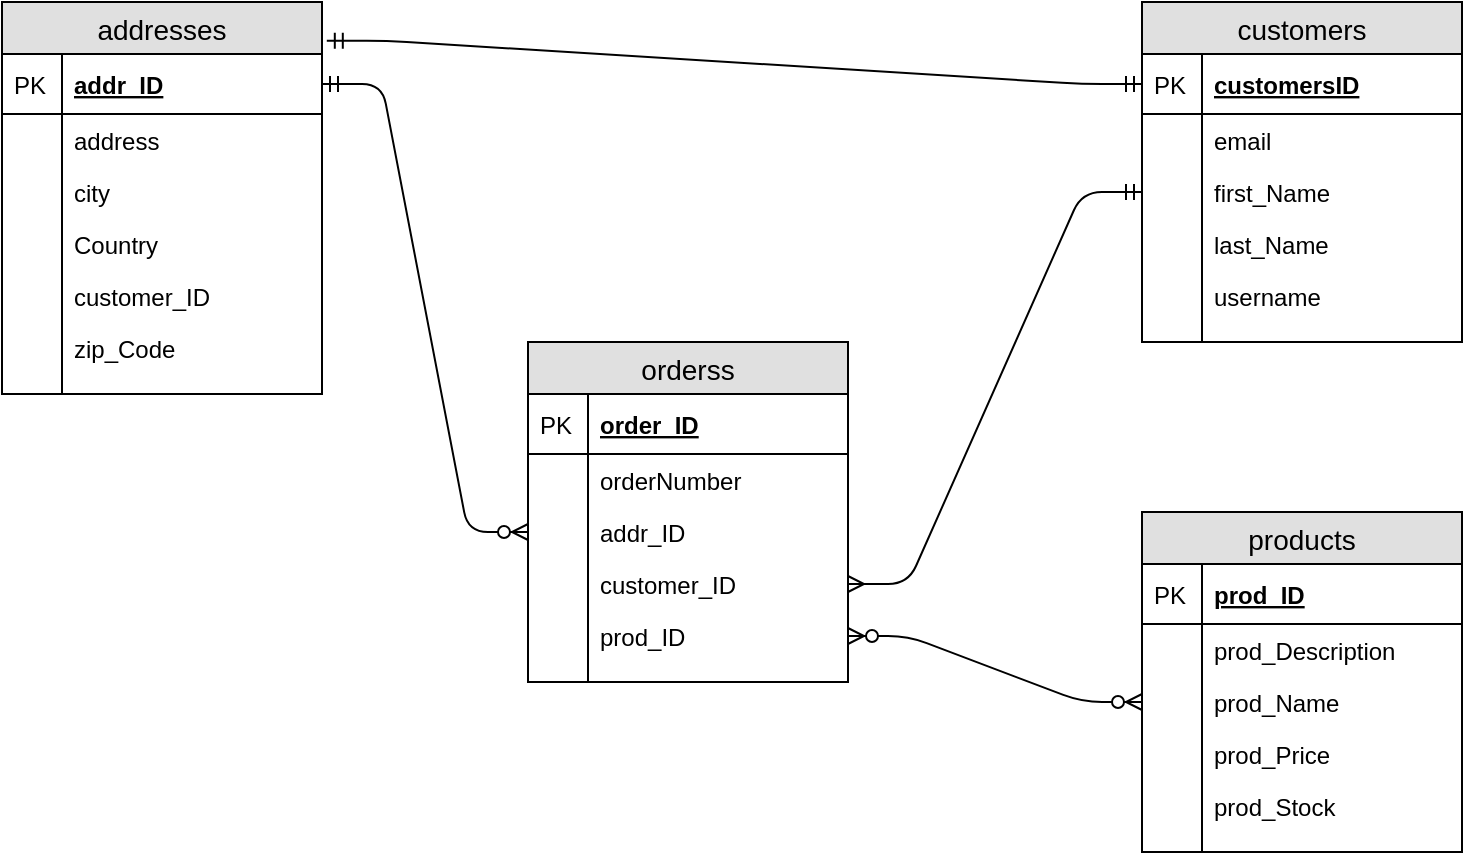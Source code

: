 <mxfile version="12.3.1" type="device" pages="1"><diagram id="hyCUuyrQmhRuLyM74pef" name="Page-1"><mxGraphModel dx="1038" dy="588" grid="1" gridSize="10" guides="1" tooltips="1" connect="1" arrows="1" fold="1" page="1" pageScale="1" pageWidth="827" pageHeight="1169" math="0" shadow="0"><root><mxCell id="0"/><mxCell id="1" parent="0"/><mxCell id="1NRoM4qR4HtFPTvlrSGd-1" value="customers" style="swimlane;fontStyle=0;childLayout=stackLayout;horizontal=1;startSize=26;fillColor=#e0e0e0;horizontalStack=0;resizeParent=1;resizeParentMax=0;resizeLast=0;collapsible=1;marginBottom=0;swimlaneFillColor=#ffffff;align=center;fontSize=14;" vertex="1" parent="1"><mxGeometry x="640" y="10" width="160" height="170" as="geometry"/></mxCell><mxCell id="1NRoM4qR4HtFPTvlrSGd-2" value="customersID" style="shape=partialRectangle;top=0;left=0;right=0;bottom=1;align=left;verticalAlign=middle;fillColor=none;spacingLeft=34;spacingRight=4;overflow=hidden;rotatable=0;points=[[0,0.5],[1,0.5]];portConstraint=eastwest;dropTarget=0;fontStyle=5;fontSize=12;" vertex="1" parent="1NRoM4qR4HtFPTvlrSGd-1"><mxGeometry y="26" width="160" height="30" as="geometry"/></mxCell><mxCell id="1NRoM4qR4HtFPTvlrSGd-3" value="PK" style="shape=partialRectangle;top=0;left=0;bottom=0;fillColor=none;align=left;verticalAlign=middle;spacingLeft=4;spacingRight=4;overflow=hidden;rotatable=0;points=[];portConstraint=eastwest;part=1;fontSize=12;" vertex="1" connectable="0" parent="1NRoM4qR4HtFPTvlrSGd-2"><mxGeometry width="30" height="30" as="geometry"/></mxCell><mxCell id="1NRoM4qR4HtFPTvlrSGd-4" value="email" style="shape=partialRectangle;top=0;left=0;right=0;bottom=0;align=left;verticalAlign=top;fillColor=none;spacingLeft=34;spacingRight=4;overflow=hidden;rotatable=0;points=[[0,0.5],[1,0.5]];portConstraint=eastwest;dropTarget=0;fontSize=12;" vertex="1" parent="1NRoM4qR4HtFPTvlrSGd-1"><mxGeometry y="56" width="160" height="26" as="geometry"/></mxCell><mxCell id="1NRoM4qR4HtFPTvlrSGd-5" value="" style="shape=partialRectangle;top=0;left=0;bottom=0;fillColor=none;align=left;verticalAlign=top;spacingLeft=4;spacingRight=4;overflow=hidden;rotatable=0;points=[];portConstraint=eastwest;part=1;fontSize=12;" vertex="1" connectable="0" parent="1NRoM4qR4HtFPTvlrSGd-4"><mxGeometry width="30" height="26" as="geometry"/></mxCell><mxCell id="1NRoM4qR4HtFPTvlrSGd-6" value="first_Name" style="shape=partialRectangle;top=0;left=0;right=0;bottom=0;align=left;verticalAlign=top;fillColor=none;spacingLeft=34;spacingRight=4;overflow=hidden;rotatable=0;points=[[0,0.5],[1,0.5]];portConstraint=eastwest;dropTarget=0;fontSize=12;" vertex="1" parent="1NRoM4qR4HtFPTvlrSGd-1"><mxGeometry y="82" width="160" height="26" as="geometry"/></mxCell><mxCell id="1NRoM4qR4HtFPTvlrSGd-7" value="" style="shape=partialRectangle;top=0;left=0;bottom=0;fillColor=none;align=left;verticalAlign=top;spacingLeft=4;spacingRight=4;overflow=hidden;rotatable=0;points=[];portConstraint=eastwest;part=1;fontSize=12;" vertex="1" connectable="0" parent="1NRoM4qR4HtFPTvlrSGd-6"><mxGeometry width="30" height="26" as="geometry"/></mxCell><mxCell id="1NRoM4qR4HtFPTvlrSGd-8" value="last_Name" style="shape=partialRectangle;top=0;left=0;right=0;bottom=0;align=left;verticalAlign=top;fillColor=none;spacingLeft=34;spacingRight=4;overflow=hidden;rotatable=0;points=[[0,0.5],[1,0.5]];portConstraint=eastwest;dropTarget=0;fontSize=12;" vertex="1" parent="1NRoM4qR4HtFPTvlrSGd-1"><mxGeometry y="108" width="160" height="26" as="geometry"/></mxCell><mxCell id="1NRoM4qR4HtFPTvlrSGd-9" value="" style="shape=partialRectangle;top=0;left=0;bottom=0;fillColor=none;align=left;verticalAlign=top;spacingLeft=4;spacingRight=4;overflow=hidden;rotatable=0;points=[];portConstraint=eastwest;part=1;fontSize=12;" vertex="1" connectable="0" parent="1NRoM4qR4HtFPTvlrSGd-8"><mxGeometry width="30" height="26" as="geometry"/></mxCell><mxCell id="1NRoM4qR4HtFPTvlrSGd-49" value="username" style="shape=partialRectangle;top=0;left=0;right=0;bottom=0;align=left;verticalAlign=top;fillColor=none;spacingLeft=34;spacingRight=4;overflow=hidden;rotatable=0;points=[[0,0.5],[1,0.5]];portConstraint=eastwest;dropTarget=0;fontSize=12;" vertex="1" parent="1NRoM4qR4HtFPTvlrSGd-1"><mxGeometry y="134" width="160" height="26" as="geometry"/></mxCell><mxCell id="1NRoM4qR4HtFPTvlrSGd-50" value="" style="shape=partialRectangle;top=0;left=0;bottom=0;fillColor=none;align=left;verticalAlign=top;spacingLeft=4;spacingRight=4;overflow=hidden;rotatable=0;points=[];portConstraint=eastwest;part=1;fontSize=12;" vertex="1" connectable="0" parent="1NRoM4qR4HtFPTvlrSGd-49"><mxGeometry width="30" height="26" as="geometry"/></mxCell><mxCell id="1NRoM4qR4HtFPTvlrSGd-10" value="" style="shape=partialRectangle;top=0;left=0;right=0;bottom=0;align=left;verticalAlign=top;fillColor=none;spacingLeft=34;spacingRight=4;overflow=hidden;rotatable=0;points=[[0,0.5],[1,0.5]];portConstraint=eastwest;dropTarget=0;fontSize=12;" vertex="1" parent="1NRoM4qR4HtFPTvlrSGd-1"><mxGeometry y="160" width="160" height="10" as="geometry"/></mxCell><mxCell id="1NRoM4qR4HtFPTvlrSGd-11" value="" style="shape=partialRectangle;top=0;left=0;bottom=0;fillColor=none;align=left;verticalAlign=top;spacingLeft=4;spacingRight=4;overflow=hidden;rotatable=0;points=[];portConstraint=eastwest;part=1;fontSize=12;" vertex="1" connectable="0" parent="1NRoM4qR4HtFPTvlrSGd-10"><mxGeometry width="30" height="10" as="geometry"/></mxCell><mxCell id="1NRoM4qR4HtFPTvlrSGd-12" value="orderss" style="swimlane;fontStyle=0;childLayout=stackLayout;horizontal=1;startSize=26;fillColor=#e0e0e0;horizontalStack=0;resizeParent=1;resizeParentMax=0;resizeLast=0;collapsible=1;marginBottom=0;swimlaneFillColor=#ffffff;align=center;fontSize=14;" vertex="1" parent="1"><mxGeometry x="333" y="180" width="160" height="170" as="geometry"/></mxCell><mxCell id="1NRoM4qR4HtFPTvlrSGd-13" value="order_ID" style="shape=partialRectangle;top=0;left=0;right=0;bottom=1;align=left;verticalAlign=middle;fillColor=none;spacingLeft=34;spacingRight=4;overflow=hidden;rotatable=0;points=[[0,0.5],[1,0.5]];portConstraint=eastwest;dropTarget=0;fontStyle=5;fontSize=12;" vertex="1" parent="1NRoM4qR4HtFPTvlrSGd-12"><mxGeometry y="26" width="160" height="30" as="geometry"/></mxCell><mxCell id="1NRoM4qR4HtFPTvlrSGd-14" value="PK" style="shape=partialRectangle;top=0;left=0;bottom=0;fillColor=none;align=left;verticalAlign=middle;spacingLeft=4;spacingRight=4;overflow=hidden;rotatable=0;points=[];portConstraint=eastwest;part=1;fontSize=12;" vertex="1" connectable="0" parent="1NRoM4qR4HtFPTvlrSGd-13"><mxGeometry width="30" height="30" as="geometry"/></mxCell><mxCell id="1NRoM4qR4HtFPTvlrSGd-15" value="orderNumber" style="shape=partialRectangle;top=0;left=0;right=0;bottom=0;align=left;verticalAlign=top;fillColor=none;spacingLeft=34;spacingRight=4;overflow=hidden;rotatable=0;points=[[0,0.5],[1,0.5]];portConstraint=eastwest;dropTarget=0;fontSize=12;" vertex="1" parent="1NRoM4qR4HtFPTvlrSGd-12"><mxGeometry y="56" width="160" height="26" as="geometry"/></mxCell><mxCell id="1NRoM4qR4HtFPTvlrSGd-16" value="" style="shape=partialRectangle;top=0;left=0;bottom=0;fillColor=none;align=left;verticalAlign=top;spacingLeft=4;spacingRight=4;overflow=hidden;rotatable=0;points=[];portConstraint=eastwest;part=1;fontSize=12;" vertex="1" connectable="0" parent="1NRoM4qR4HtFPTvlrSGd-15"><mxGeometry width="30" height="26" as="geometry"/></mxCell><mxCell id="1NRoM4qR4HtFPTvlrSGd-17" value="addr_ID" style="shape=partialRectangle;top=0;left=0;right=0;bottom=0;align=left;verticalAlign=top;fillColor=none;spacingLeft=34;spacingRight=4;overflow=hidden;rotatable=0;points=[[0,0.5],[1,0.5]];portConstraint=eastwest;dropTarget=0;fontSize=12;" vertex="1" parent="1NRoM4qR4HtFPTvlrSGd-12"><mxGeometry y="82" width="160" height="26" as="geometry"/></mxCell><mxCell id="1NRoM4qR4HtFPTvlrSGd-18" value="" style="shape=partialRectangle;top=0;left=0;bottom=0;fillColor=none;align=left;verticalAlign=top;spacingLeft=4;spacingRight=4;overflow=hidden;rotatable=0;points=[];portConstraint=eastwest;part=1;fontSize=12;" vertex="1" connectable="0" parent="1NRoM4qR4HtFPTvlrSGd-17"><mxGeometry width="30" height="26" as="geometry"/></mxCell><mxCell id="1NRoM4qR4HtFPTvlrSGd-19" value="customer_ID" style="shape=partialRectangle;top=0;left=0;right=0;bottom=0;align=left;verticalAlign=top;fillColor=none;spacingLeft=34;spacingRight=4;overflow=hidden;rotatable=0;points=[[0,0.5],[1,0.5]];portConstraint=eastwest;dropTarget=0;fontSize=12;" vertex="1" parent="1NRoM4qR4HtFPTvlrSGd-12"><mxGeometry y="108" width="160" height="26" as="geometry"/></mxCell><mxCell id="1NRoM4qR4HtFPTvlrSGd-20" value="" style="shape=partialRectangle;top=0;left=0;bottom=0;fillColor=none;align=left;verticalAlign=top;spacingLeft=4;spacingRight=4;overflow=hidden;rotatable=0;points=[];portConstraint=eastwest;part=1;fontSize=12;" vertex="1" connectable="0" parent="1NRoM4qR4HtFPTvlrSGd-19"><mxGeometry width="30" height="26" as="geometry"/></mxCell><mxCell id="1NRoM4qR4HtFPTvlrSGd-55" value="prod_ID" style="shape=partialRectangle;top=0;left=0;right=0;bottom=0;align=left;verticalAlign=top;fillColor=none;spacingLeft=34;spacingRight=4;overflow=hidden;rotatable=0;points=[[0,0.5],[1,0.5]];portConstraint=eastwest;dropTarget=0;fontSize=12;" vertex="1" parent="1NRoM4qR4HtFPTvlrSGd-12"><mxGeometry y="134" width="160" height="26" as="geometry"/></mxCell><mxCell id="1NRoM4qR4HtFPTvlrSGd-56" value="" style="shape=partialRectangle;top=0;left=0;bottom=0;fillColor=none;align=left;verticalAlign=top;spacingLeft=4;spacingRight=4;overflow=hidden;rotatable=0;points=[];portConstraint=eastwest;part=1;fontSize=12;" vertex="1" connectable="0" parent="1NRoM4qR4HtFPTvlrSGd-55"><mxGeometry width="30" height="26" as="geometry"/></mxCell><mxCell id="1NRoM4qR4HtFPTvlrSGd-21" value="" style="shape=partialRectangle;top=0;left=0;right=0;bottom=0;align=left;verticalAlign=top;fillColor=none;spacingLeft=34;spacingRight=4;overflow=hidden;rotatable=0;points=[[0,0.5],[1,0.5]];portConstraint=eastwest;dropTarget=0;fontSize=12;" vertex="1" parent="1NRoM4qR4HtFPTvlrSGd-12"><mxGeometry y="160" width="160" height="10" as="geometry"/></mxCell><mxCell id="1NRoM4qR4HtFPTvlrSGd-22" value="" style="shape=partialRectangle;top=0;left=0;bottom=0;fillColor=none;align=left;verticalAlign=top;spacingLeft=4;spacingRight=4;overflow=hidden;rotatable=0;points=[];portConstraint=eastwest;part=1;fontSize=12;" vertex="1" connectable="0" parent="1NRoM4qR4HtFPTvlrSGd-21"><mxGeometry width="30" height="10" as="geometry"/></mxCell><mxCell id="1NRoM4qR4HtFPTvlrSGd-23" value="products" style="swimlane;fontStyle=0;childLayout=stackLayout;horizontal=1;startSize=26;fillColor=#e0e0e0;horizontalStack=0;resizeParent=1;resizeParentMax=0;resizeLast=0;collapsible=1;marginBottom=0;swimlaneFillColor=#ffffff;align=center;fontSize=14;" vertex="1" parent="1"><mxGeometry x="640" y="265" width="160" height="170" as="geometry"/></mxCell><mxCell id="1NRoM4qR4HtFPTvlrSGd-24" value="prod_ID" style="shape=partialRectangle;top=0;left=0;right=0;bottom=1;align=left;verticalAlign=middle;fillColor=none;spacingLeft=34;spacingRight=4;overflow=hidden;rotatable=0;points=[[0,0.5],[1,0.5]];portConstraint=eastwest;dropTarget=0;fontStyle=5;fontSize=12;" vertex="1" parent="1NRoM4qR4HtFPTvlrSGd-23"><mxGeometry y="26" width="160" height="30" as="geometry"/></mxCell><mxCell id="1NRoM4qR4HtFPTvlrSGd-25" value="PK" style="shape=partialRectangle;top=0;left=0;bottom=0;fillColor=none;align=left;verticalAlign=middle;spacingLeft=4;spacingRight=4;overflow=hidden;rotatable=0;points=[];portConstraint=eastwest;part=1;fontSize=12;" vertex="1" connectable="0" parent="1NRoM4qR4HtFPTvlrSGd-24"><mxGeometry width="30" height="30" as="geometry"/></mxCell><mxCell id="1NRoM4qR4HtFPTvlrSGd-26" value="prod_Description" style="shape=partialRectangle;top=0;left=0;right=0;bottom=0;align=left;verticalAlign=top;fillColor=none;spacingLeft=34;spacingRight=4;overflow=hidden;rotatable=0;points=[[0,0.5],[1,0.5]];portConstraint=eastwest;dropTarget=0;fontSize=12;" vertex="1" parent="1NRoM4qR4HtFPTvlrSGd-23"><mxGeometry y="56" width="160" height="26" as="geometry"/></mxCell><mxCell id="1NRoM4qR4HtFPTvlrSGd-27" value="" style="shape=partialRectangle;top=0;left=0;bottom=0;fillColor=none;align=left;verticalAlign=top;spacingLeft=4;spacingRight=4;overflow=hidden;rotatable=0;points=[];portConstraint=eastwest;part=1;fontSize=12;" vertex="1" connectable="0" parent="1NRoM4qR4HtFPTvlrSGd-26"><mxGeometry width="30" height="26" as="geometry"/></mxCell><mxCell id="1NRoM4qR4HtFPTvlrSGd-28" value="prod_Name" style="shape=partialRectangle;top=0;left=0;right=0;bottom=0;align=left;verticalAlign=top;fillColor=none;spacingLeft=34;spacingRight=4;overflow=hidden;rotatable=0;points=[[0,0.5],[1,0.5]];portConstraint=eastwest;dropTarget=0;fontSize=12;" vertex="1" parent="1NRoM4qR4HtFPTvlrSGd-23"><mxGeometry y="82" width="160" height="26" as="geometry"/></mxCell><mxCell id="1NRoM4qR4HtFPTvlrSGd-29" value="" style="shape=partialRectangle;top=0;left=0;bottom=0;fillColor=none;align=left;verticalAlign=top;spacingLeft=4;spacingRight=4;overflow=hidden;rotatable=0;points=[];portConstraint=eastwest;part=1;fontSize=12;" vertex="1" connectable="0" parent="1NRoM4qR4HtFPTvlrSGd-28"><mxGeometry width="30" height="26" as="geometry"/></mxCell><mxCell id="1NRoM4qR4HtFPTvlrSGd-30" value="prod_Price" style="shape=partialRectangle;top=0;left=0;right=0;bottom=0;align=left;verticalAlign=top;fillColor=none;spacingLeft=34;spacingRight=4;overflow=hidden;rotatable=0;points=[[0,0.5],[1,0.5]];portConstraint=eastwest;dropTarget=0;fontSize=12;" vertex="1" parent="1NRoM4qR4HtFPTvlrSGd-23"><mxGeometry y="108" width="160" height="26" as="geometry"/></mxCell><mxCell id="1NRoM4qR4HtFPTvlrSGd-31" value="" style="shape=partialRectangle;top=0;left=0;bottom=0;fillColor=none;align=left;verticalAlign=top;spacingLeft=4;spacingRight=4;overflow=hidden;rotatable=0;points=[];portConstraint=eastwest;part=1;fontSize=12;" vertex="1" connectable="0" parent="1NRoM4qR4HtFPTvlrSGd-30"><mxGeometry width="30" height="26" as="geometry"/></mxCell><mxCell id="1NRoM4qR4HtFPTvlrSGd-53" value="prod_Stock" style="shape=partialRectangle;top=0;left=0;right=0;bottom=0;align=left;verticalAlign=top;fillColor=none;spacingLeft=34;spacingRight=4;overflow=hidden;rotatable=0;points=[[0,0.5],[1,0.5]];portConstraint=eastwest;dropTarget=0;fontSize=12;" vertex="1" parent="1NRoM4qR4HtFPTvlrSGd-23"><mxGeometry y="134" width="160" height="26" as="geometry"/></mxCell><mxCell id="1NRoM4qR4HtFPTvlrSGd-54" value="" style="shape=partialRectangle;top=0;left=0;bottom=0;fillColor=none;align=left;verticalAlign=top;spacingLeft=4;spacingRight=4;overflow=hidden;rotatable=0;points=[];portConstraint=eastwest;part=1;fontSize=12;" vertex="1" connectable="0" parent="1NRoM4qR4HtFPTvlrSGd-53"><mxGeometry width="30" height="26" as="geometry"/></mxCell><mxCell id="1NRoM4qR4HtFPTvlrSGd-32" value="" style="shape=partialRectangle;top=0;left=0;right=0;bottom=0;align=left;verticalAlign=top;fillColor=none;spacingLeft=34;spacingRight=4;overflow=hidden;rotatable=0;points=[[0,0.5],[1,0.5]];portConstraint=eastwest;dropTarget=0;fontSize=12;" vertex="1" parent="1NRoM4qR4HtFPTvlrSGd-23"><mxGeometry y="160" width="160" height="10" as="geometry"/></mxCell><mxCell id="1NRoM4qR4HtFPTvlrSGd-33" value="" style="shape=partialRectangle;top=0;left=0;bottom=0;fillColor=none;align=left;verticalAlign=top;spacingLeft=4;spacingRight=4;overflow=hidden;rotatable=0;points=[];portConstraint=eastwest;part=1;fontSize=12;" vertex="1" connectable="0" parent="1NRoM4qR4HtFPTvlrSGd-32"><mxGeometry width="30" height="10" as="geometry"/></mxCell><mxCell id="1NRoM4qR4HtFPTvlrSGd-34" value="addresses" style="swimlane;fontStyle=0;childLayout=stackLayout;horizontal=1;startSize=26;fillColor=#e0e0e0;horizontalStack=0;resizeParent=1;resizeParentMax=0;resizeLast=0;collapsible=1;marginBottom=0;swimlaneFillColor=#ffffff;align=center;fontSize=14;" vertex="1" parent="1"><mxGeometry x="70" y="10" width="160" height="196" as="geometry"><mxRectangle x="60" y="370" width="100" height="26" as="alternateBounds"/></mxGeometry></mxCell><mxCell id="1NRoM4qR4HtFPTvlrSGd-35" value="addr_ID" style="shape=partialRectangle;top=0;left=0;right=0;bottom=1;align=left;verticalAlign=middle;fillColor=none;spacingLeft=34;spacingRight=4;overflow=hidden;rotatable=0;points=[[0,0.5],[1,0.5]];portConstraint=eastwest;dropTarget=0;fontStyle=5;fontSize=12;" vertex="1" parent="1NRoM4qR4HtFPTvlrSGd-34"><mxGeometry y="26" width="160" height="30" as="geometry"/></mxCell><mxCell id="1NRoM4qR4HtFPTvlrSGd-36" value="PK" style="shape=partialRectangle;top=0;left=0;bottom=0;fillColor=none;align=left;verticalAlign=middle;spacingLeft=4;spacingRight=4;overflow=hidden;rotatable=0;points=[];portConstraint=eastwest;part=1;fontSize=12;" vertex="1" connectable="0" parent="1NRoM4qR4HtFPTvlrSGd-35"><mxGeometry width="30" height="30" as="geometry"/></mxCell><mxCell id="1NRoM4qR4HtFPTvlrSGd-37" value="address" style="shape=partialRectangle;top=0;left=0;right=0;bottom=0;align=left;verticalAlign=top;fillColor=none;spacingLeft=34;spacingRight=4;overflow=hidden;rotatable=0;points=[[0,0.5],[1,0.5]];portConstraint=eastwest;dropTarget=0;fontSize=12;" vertex="1" parent="1NRoM4qR4HtFPTvlrSGd-34"><mxGeometry y="56" width="160" height="26" as="geometry"/></mxCell><mxCell id="1NRoM4qR4HtFPTvlrSGd-38" value="" style="shape=partialRectangle;top=0;left=0;bottom=0;fillColor=none;align=left;verticalAlign=top;spacingLeft=4;spacingRight=4;overflow=hidden;rotatable=0;points=[];portConstraint=eastwest;part=1;fontSize=12;" vertex="1" connectable="0" parent="1NRoM4qR4HtFPTvlrSGd-37"><mxGeometry width="30" height="26" as="geometry"/></mxCell><mxCell id="1NRoM4qR4HtFPTvlrSGd-39" value="city" style="shape=partialRectangle;top=0;left=0;right=0;bottom=0;align=left;verticalAlign=top;fillColor=none;spacingLeft=34;spacingRight=4;overflow=hidden;rotatable=0;points=[[0,0.5],[1,0.5]];portConstraint=eastwest;dropTarget=0;fontSize=12;" vertex="1" parent="1NRoM4qR4HtFPTvlrSGd-34"><mxGeometry y="82" width="160" height="26" as="geometry"/></mxCell><mxCell id="1NRoM4qR4HtFPTvlrSGd-40" value="" style="shape=partialRectangle;top=0;left=0;bottom=0;fillColor=none;align=left;verticalAlign=top;spacingLeft=4;spacingRight=4;overflow=hidden;rotatable=0;points=[];portConstraint=eastwest;part=1;fontSize=12;" vertex="1" connectable="0" parent="1NRoM4qR4HtFPTvlrSGd-39"><mxGeometry width="30" height="26" as="geometry"/></mxCell><mxCell id="1NRoM4qR4HtFPTvlrSGd-41" value="Country" style="shape=partialRectangle;top=0;left=0;right=0;bottom=0;align=left;verticalAlign=top;fillColor=none;spacingLeft=34;spacingRight=4;overflow=hidden;rotatable=0;points=[[0,0.5],[1,0.5]];portConstraint=eastwest;dropTarget=0;fontSize=12;" vertex="1" parent="1NRoM4qR4HtFPTvlrSGd-34"><mxGeometry y="108" width="160" height="26" as="geometry"/></mxCell><mxCell id="1NRoM4qR4HtFPTvlrSGd-42" value="" style="shape=partialRectangle;top=0;left=0;bottom=0;fillColor=none;align=left;verticalAlign=top;spacingLeft=4;spacingRight=4;overflow=hidden;rotatable=0;points=[];portConstraint=eastwest;part=1;fontSize=12;" vertex="1" connectable="0" parent="1NRoM4qR4HtFPTvlrSGd-41"><mxGeometry width="30" height="26" as="geometry"/></mxCell><mxCell id="1NRoM4qR4HtFPTvlrSGd-47" value="customer_ID" style="shape=partialRectangle;top=0;left=0;right=0;bottom=0;align=left;verticalAlign=top;fillColor=none;spacingLeft=34;spacingRight=4;overflow=hidden;rotatable=0;points=[[0,0.5],[1,0.5]];portConstraint=eastwest;dropTarget=0;fontSize=12;" vertex="1" parent="1NRoM4qR4HtFPTvlrSGd-34"><mxGeometry y="134" width="160" height="26" as="geometry"/></mxCell><mxCell id="1NRoM4qR4HtFPTvlrSGd-48" value="" style="shape=partialRectangle;top=0;left=0;bottom=0;fillColor=none;align=left;verticalAlign=top;spacingLeft=4;spacingRight=4;overflow=hidden;rotatable=0;points=[];portConstraint=eastwest;part=1;fontSize=12;" vertex="1" connectable="0" parent="1NRoM4qR4HtFPTvlrSGd-47"><mxGeometry width="30" height="26" as="geometry"/></mxCell><mxCell id="1NRoM4qR4HtFPTvlrSGd-45" value="zip_Code" style="shape=partialRectangle;top=0;left=0;right=0;bottom=0;align=left;verticalAlign=top;fillColor=none;spacingLeft=34;spacingRight=4;overflow=hidden;rotatable=0;points=[[0,0.5],[1,0.5]];portConstraint=eastwest;dropTarget=0;fontSize=12;" vertex="1" parent="1NRoM4qR4HtFPTvlrSGd-34"><mxGeometry y="160" width="160" height="26" as="geometry"/></mxCell><mxCell id="1NRoM4qR4HtFPTvlrSGd-46" value="" style="shape=partialRectangle;top=0;left=0;bottom=0;fillColor=none;align=left;verticalAlign=top;spacingLeft=4;spacingRight=4;overflow=hidden;rotatable=0;points=[];portConstraint=eastwest;part=1;fontSize=12;" vertex="1" connectable="0" parent="1NRoM4qR4HtFPTvlrSGd-45"><mxGeometry width="30" height="26" as="geometry"/></mxCell><mxCell id="1NRoM4qR4HtFPTvlrSGd-43" value="" style="shape=partialRectangle;top=0;left=0;right=0;bottom=0;align=left;verticalAlign=top;fillColor=none;spacingLeft=34;spacingRight=4;overflow=hidden;rotatable=0;points=[[0,0.5],[1,0.5]];portConstraint=eastwest;dropTarget=0;fontSize=12;" vertex="1" parent="1NRoM4qR4HtFPTvlrSGd-34"><mxGeometry y="186" width="160" height="10" as="geometry"/></mxCell><mxCell id="1NRoM4qR4HtFPTvlrSGd-44" value="" style="shape=partialRectangle;top=0;left=0;bottom=0;fillColor=none;align=left;verticalAlign=top;spacingLeft=4;spacingRight=4;overflow=hidden;rotatable=0;points=[];portConstraint=eastwest;part=1;fontSize=12;" vertex="1" connectable="0" parent="1NRoM4qR4HtFPTvlrSGd-43"><mxGeometry width="30" height="10" as="geometry"/></mxCell><mxCell id="1NRoM4qR4HtFPTvlrSGd-64" value="" style="edgeStyle=entityRelationEdgeStyle;fontSize=12;html=1;endArrow=ERmandOne;startArrow=ERmany;entryX=0;entryY=0.5;entryDx=0;entryDy=0;startFill=0;exitX=1;exitY=0.5;exitDx=0;exitDy=0;endFill=0;" edge="1" parent="1" source="1NRoM4qR4HtFPTvlrSGd-19" target="1NRoM4qR4HtFPTvlrSGd-6"><mxGeometry width="100" height="100" relative="1" as="geometry"><mxPoint x="590" y="260" as="sourcePoint"/><mxPoint x="610" y="165" as="targetPoint"/></mxGeometry></mxCell><mxCell id="1NRoM4qR4HtFPTvlrSGd-66" value="" style="edgeStyle=entityRelationEdgeStyle;fontSize=12;html=1;endArrow=ERzeroToMany;endFill=1;startArrow=ERzeroToMany;entryX=0;entryY=0.5;entryDx=0;entryDy=0;exitX=1;exitY=0.5;exitDx=0;exitDy=0;" edge="1" parent="1" source="1NRoM4qR4HtFPTvlrSGd-55" target="1NRoM4qR4HtFPTvlrSGd-28"><mxGeometry width="100" height="100" relative="1" as="geometry"><mxPoint x="70" y="560" as="sourcePoint"/><mxPoint x="170" y="460" as="targetPoint"/></mxGeometry></mxCell><mxCell id="1NRoM4qR4HtFPTvlrSGd-67" value="" style="edgeStyle=entityRelationEdgeStyle;fontSize=12;html=1;endArrow=ERmandOne;startArrow=ERmandOne;entryX=0;entryY=0.5;entryDx=0;entryDy=0;exitX=1.015;exitY=0.099;exitDx=0;exitDy=0;exitPerimeter=0;" edge="1" parent="1" source="1NRoM4qR4HtFPTvlrSGd-34" target="1NRoM4qR4HtFPTvlrSGd-2"><mxGeometry width="100" height="100" relative="1" as="geometry"><mxPoint x="70" y="560" as="sourcePoint"/><mxPoint x="170" y="460" as="targetPoint"/></mxGeometry></mxCell><mxCell id="1NRoM4qR4HtFPTvlrSGd-68" value="" style="edgeStyle=entityRelationEdgeStyle;fontSize=12;html=1;endArrow=ERzeroToMany;startArrow=ERmandOne;exitX=1;exitY=0.5;exitDx=0;exitDy=0;entryX=0;entryY=0.5;entryDx=0;entryDy=0;" edge="1" parent="1" source="1NRoM4qR4HtFPTvlrSGd-35" target="1NRoM4qR4HtFPTvlrSGd-17"><mxGeometry width="100" height="100" relative="1" as="geometry"><mxPoint x="70" y="560" as="sourcePoint"/><mxPoint x="170" y="460" as="targetPoint"/></mxGeometry></mxCell></root></mxGraphModel></diagram></mxfile>